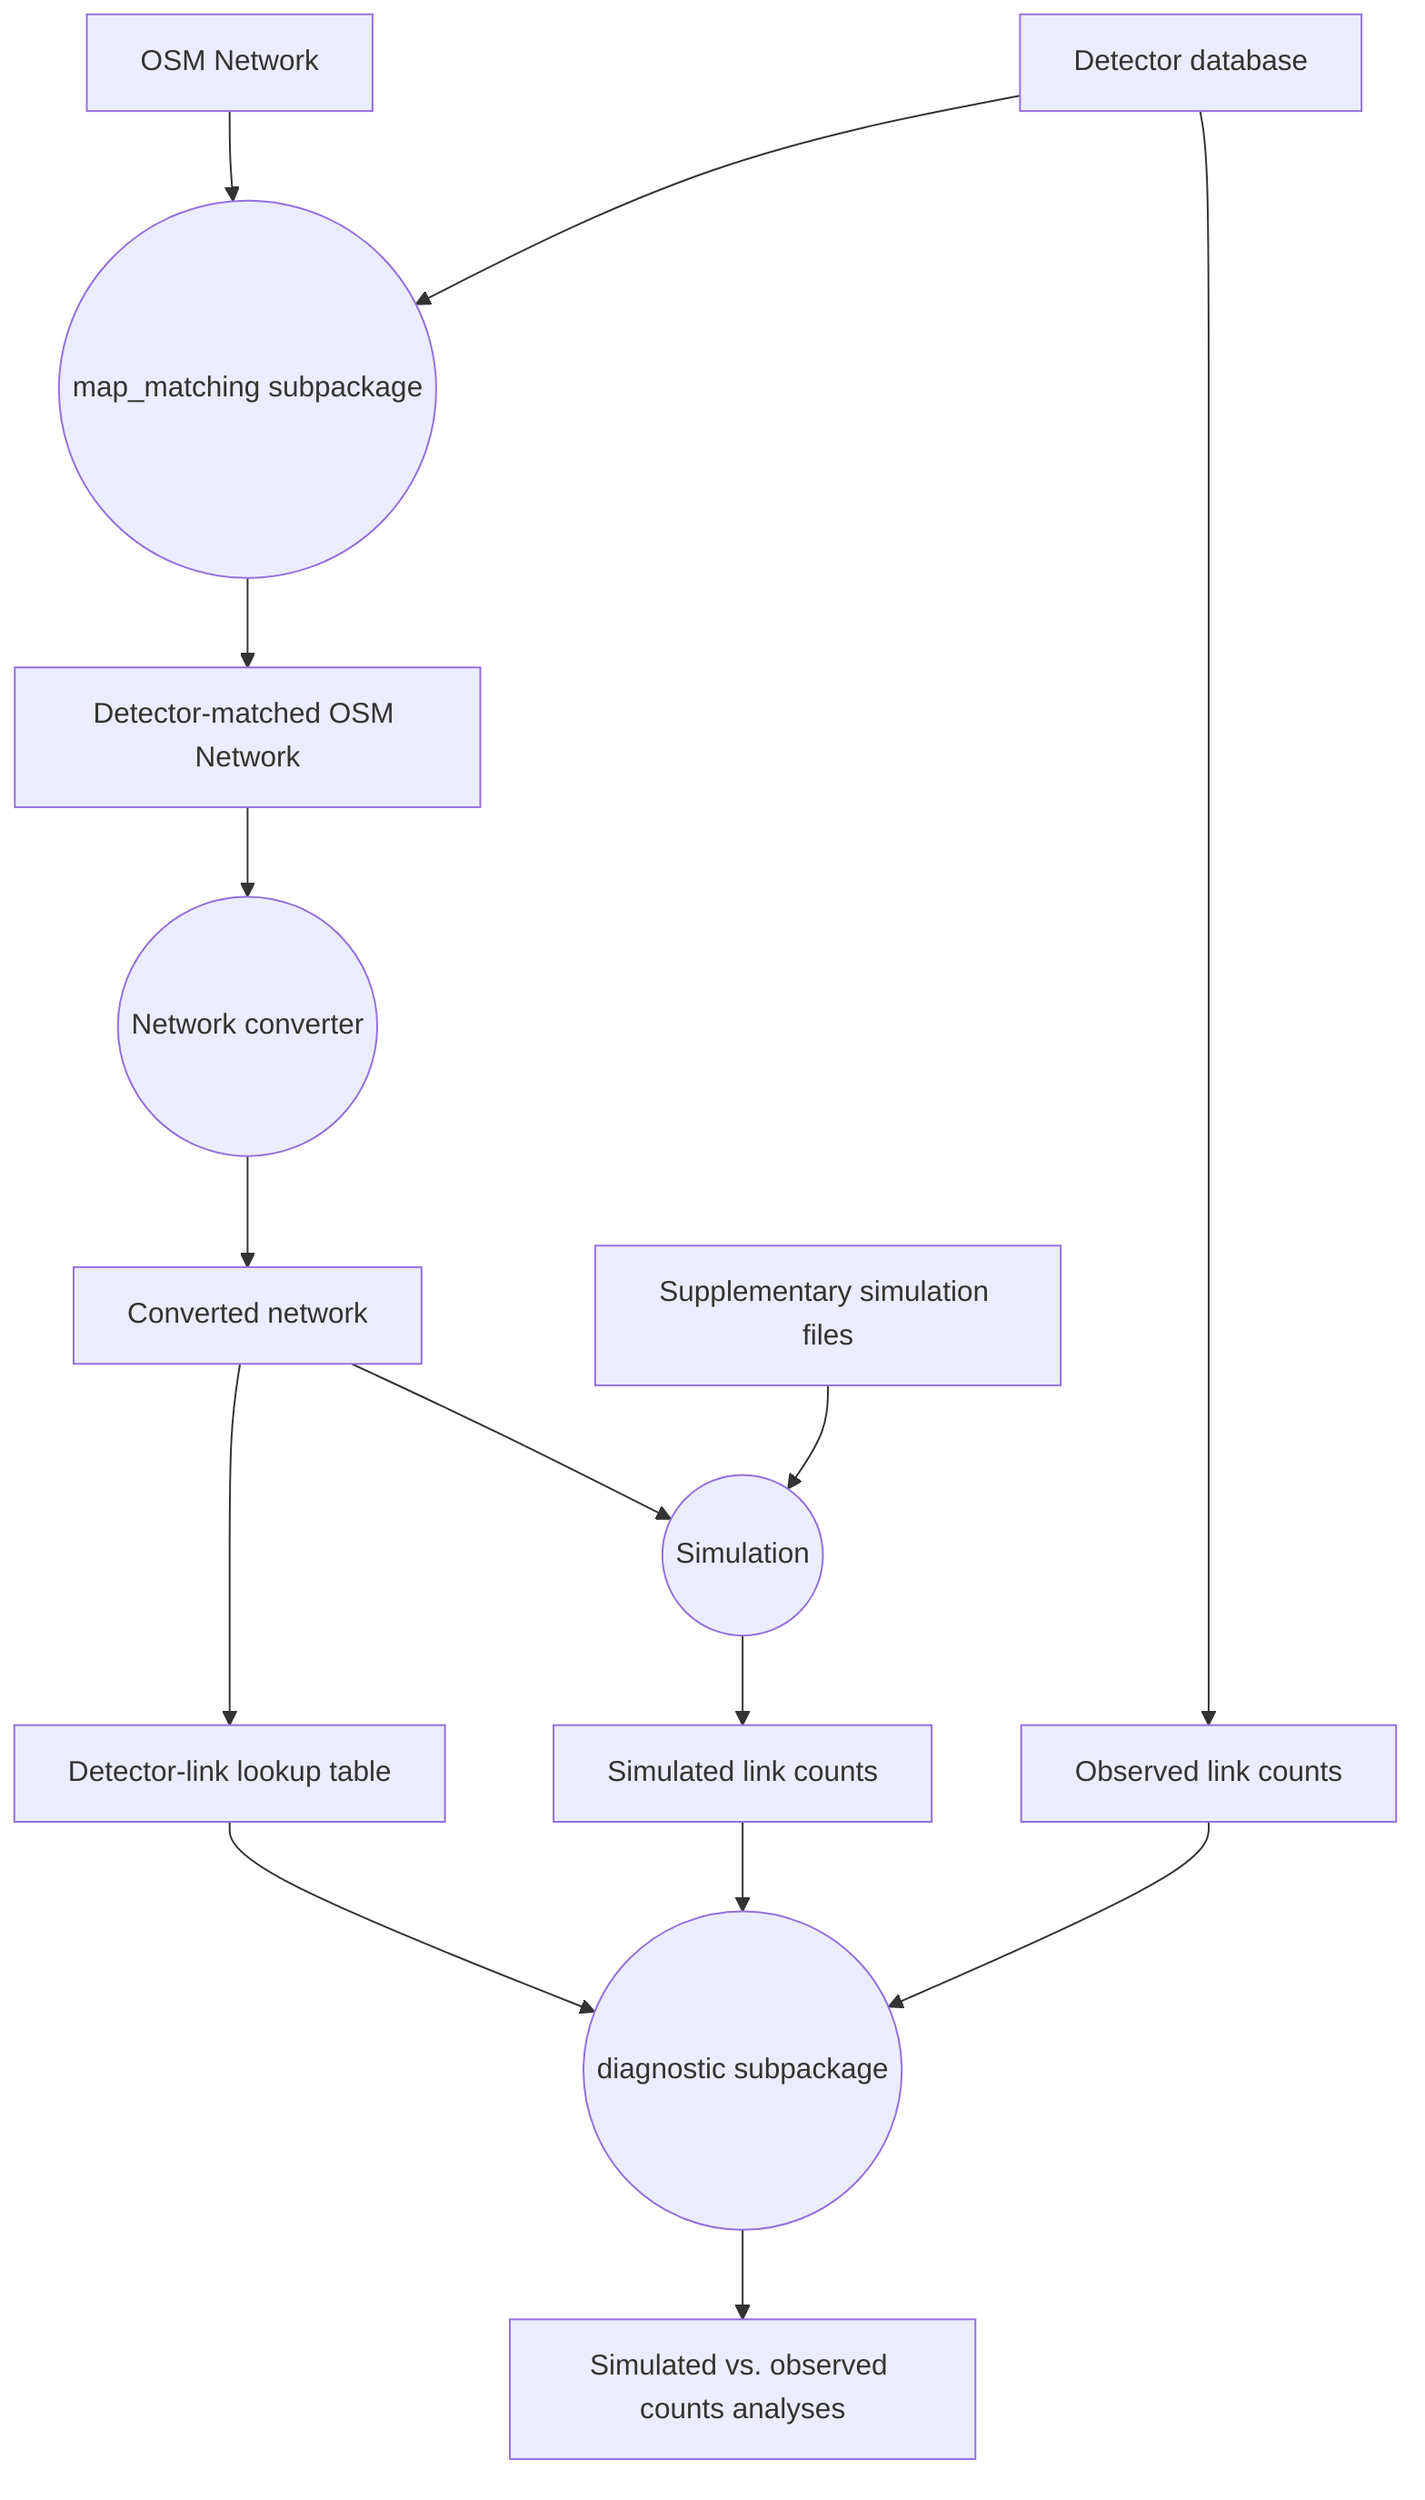 flowchart TD
    OSM_net[OSM Network] --> map_matching
    detector_db[Detector database] 
    --> map_matching & obs_counts

		map_matching((map_matching subpackage)) --> 
		detector_osm[Detector-matched OSM Network] -->
		net_converter((Network converter)) -->
		converted_ned[Converted network] -->
		simulation & detector_link
		detector_link[Detector-link lookup table] --> diagnostic

		simulation((Simulation)) --> 
		sim_counts[Simulated link counts] -->
		diagnostic


		supp_sim[Supplementary simulation files] --> simulation
    obs_counts[Observed link counts] --> diagnostic

		diagnostic((diagnostic subpackage)) --> sim_vs_obs
    
		sim_vs_obs[Simulated vs. observed counts analyses]